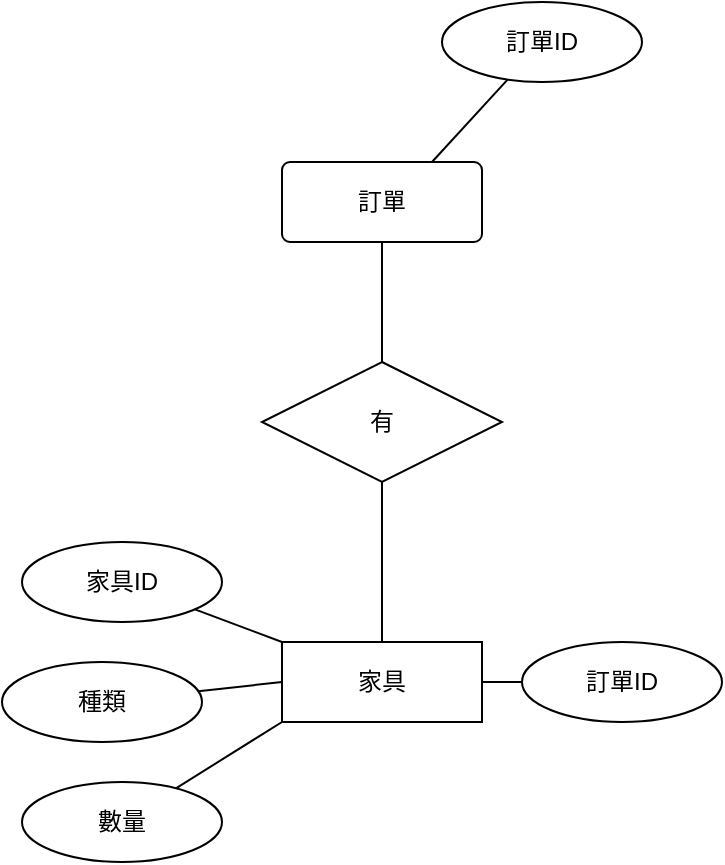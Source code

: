 <mxfile version="13.1.3" type="device"><diagram id="IbDiDI-LKX19H985bPwL" name="第1頁"><mxGraphModel dx="1209" dy="573" grid="1" gridSize="10" guides="1" tooltips="1" connect="1" arrows="1" fold="1" page="1" pageScale="1" pageWidth="827" pageHeight="1169" math="0" shadow="0"><root><mxCell id="0"/><mxCell id="1" parent="0"/><mxCell id="nUcayMFlDz_Rx86Y0MQc-1" value="家具" style="whiteSpace=wrap;html=1;align=center;" vertex="1" parent="1"><mxGeometry x="350" y="710" width="100" height="40" as="geometry"/></mxCell><mxCell id="nUcayMFlDz_Rx86Y0MQc-3" style="rounded=0;orthogonalLoop=1;jettySize=auto;html=1;entryX=0;entryY=0;entryDx=0;entryDy=0;endArrow=none;endFill=0;" edge="1" parent="1" source="nUcayMFlDz_Rx86Y0MQc-2" target="nUcayMFlDz_Rx86Y0MQc-1"><mxGeometry relative="1" as="geometry"/></mxCell><mxCell id="nUcayMFlDz_Rx86Y0MQc-2" value="家具ID" style="ellipse;whiteSpace=wrap;html=1;align=center;" vertex="1" parent="1"><mxGeometry x="220" y="660" width="100" height="40" as="geometry"/></mxCell><mxCell id="nUcayMFlDz_Rx86Y0MQc-5" style="edgeStyle=none;rounded=0;orthogonalLoop=1;jettySize=auto;html=1;entryX=0;entryY=0.5;entryDx=0;entryDy=0;endArrow=none;endFill=0;" edge="1" parent="1" source="nUcayMFlDz_Rx86Y0MQc-4" target="nUcayMFlDz_Rx86Y0MQc-1"><mxGeometry relative="1" as="geometry"/></mxCell><mxCell id="nUcayMFlDz_Rx86Y0MQc-4" value="種類" style="ellipse;whiteSpace=wrap;html=1;align=center;" vertex="1" parent="1"><mxGeometry x="210" y="720" width="100" height="40" as="geometry"/></mxCell><mxCell id="nUcayMFlDz_Rx86Y0MQc-6" style="edgeStyle=none;rounded=0;orthogonalLoop=1;jettySize=auto;html=1;exitX=1;exitY=1;exitDx=0;exitDy=0;endArrow=none;endFill=0;" edge="1" parent="1" source="nUcayMFlDz_Rx86Y0MQc-4" target="nUcayMFlDz_Rx86Y0MQc-4"><mxGeometry relative="1" as="geometry"/></mxCell><mxCell id="nUcayMFlDz_Rx86Y0MQc-11" style="edgeStyle=none;rounded=0;orthogonalLoop=1;jettySize=auto;html=1;entryX=0.5;entryY=0;entryDx=0;entryDy=0;endArrow=none;endFill=0;" edge="1" parent="1" source="nUcayMFlDz_Rx86Y0MQc-7" target="nUcayMFlDz_Rx86Y0MQc-10"><mxGeometry relative="1" as="geometry"/></mxCell><mxCell id="nUcayMFlDz_Rx86Y0MQc-7" value="訂單" style="rounded=1;arcSize=10;whiteSpace=wrap;html=1;align=center;" vertex="1" parent="1"><mxGeometry x="350" y="470" width="100" height="40" as="geometry"/></mxCell><mxCell id="nUcayMFlDz_Rx86Y0MQc-9" style="edgeStyle=none;rounded=0;orthogonalLoop=1;jettySize=auto;html=1;entryX=0.75;entryY=0;entryDx=0;entryDy=0;endArrow=none;endFill=0;" edge="1" parent="1" source="nUcayMFlDz_Rx86Y0MQc-8" target="nUcayMFlDz_Rx86Y0MQc-7"><mxGeometry relative="1" as="geometry"/></mxCell><mxCell id="nUcayMFlDz_Rx86Y0MQc-8" value="訂單ID" style="ellipse;whiteSpace=wrap;html=1;align=center;" vertex="1" parent="1"><mxGeometry x="430" y="390" width="100" height="40" as="geometry"/></mxCell><mxCell id="nUcayMFlDz_Rx86Y0MQc-12" style="edgeStyle=none;rounded=0;orthogonalLoop=1;jettySize=auto;html=1;entryX=0.5;entryY=0;entryDx=0;entryDy=0;endArrow=none;endFill=0;" edge="1" parent="1" source="nUcayMFlDz_Rx86Y0MQc-10" target="nUcayMFlDz_Rx86Y0MQc-1"><mxGeometry relative="1" as="geometry"/></mxCell><mxCell id="nUcayMFlDz_Rx86Y0MQc-10" value="有" style="shape=rhombus;perimeter=rhombusPerimeter;whiteSpace=wrap;html=1;align=center;" vertex="1" parent="1"><mxGeometry x="340" y="570" width="120" height="60" as="geometry"/></mxCell><mxCell id="nUcayMFlDz_Rx86Y0MQc-14" style="edgeStyle=none;rounded=0;orthogonalLoop=1;jettySize=auto;html=1;entryX=1;entryY=0.5;entryDx=0;entryDy=0;endArrow=none;endFill=0;" edge="1" parent="1" source="nUcayMFlDz_Rx86Y0MQc-13" target="nUcayMFlDz_Rx86Y0MQc-1"><mxGeometry relative="1" as="geometry"/></mxCell><mxCell id="nUcayMFlDz_Rx86Y0MQc-13" value="訂單ID" style="ellipse;whiteSpace=wrap;html=1;align=center;" vertex="1" parent="1"><mxGeometry x="470" y="710" width="100" height="40" as="geometry"/></mxCell><mxCell id="nUcayMFlDz_Rx86Y0MQc-19" style="edgeStyle=none;rounded=0;orthogonalLoop=1;jettySize=auto;html=1;entryX=0;entryY=1;entryDx=0;entryDy=0;endArrow=none;endFill=0;" edge="1" parent="1" source="nUcayMFlDz_Rx86Y0MQc-18" target="nUcayMFlDz_Rx86Y0MQc-1"><mxGeometry relative="1" as="geometry"/></mxCell><mxCell id="nUcayMFlDz_Rx86Y0MQc-18" value="數量" style="ellipse;whiteSpace=wrap;html=1;align=center;" vertex="1" parent="1"><mxGeometry x="220" y="780" width="100" height="40" as="geometry"/></mxCell></root></mxGraphModel></diagram></mxfile>